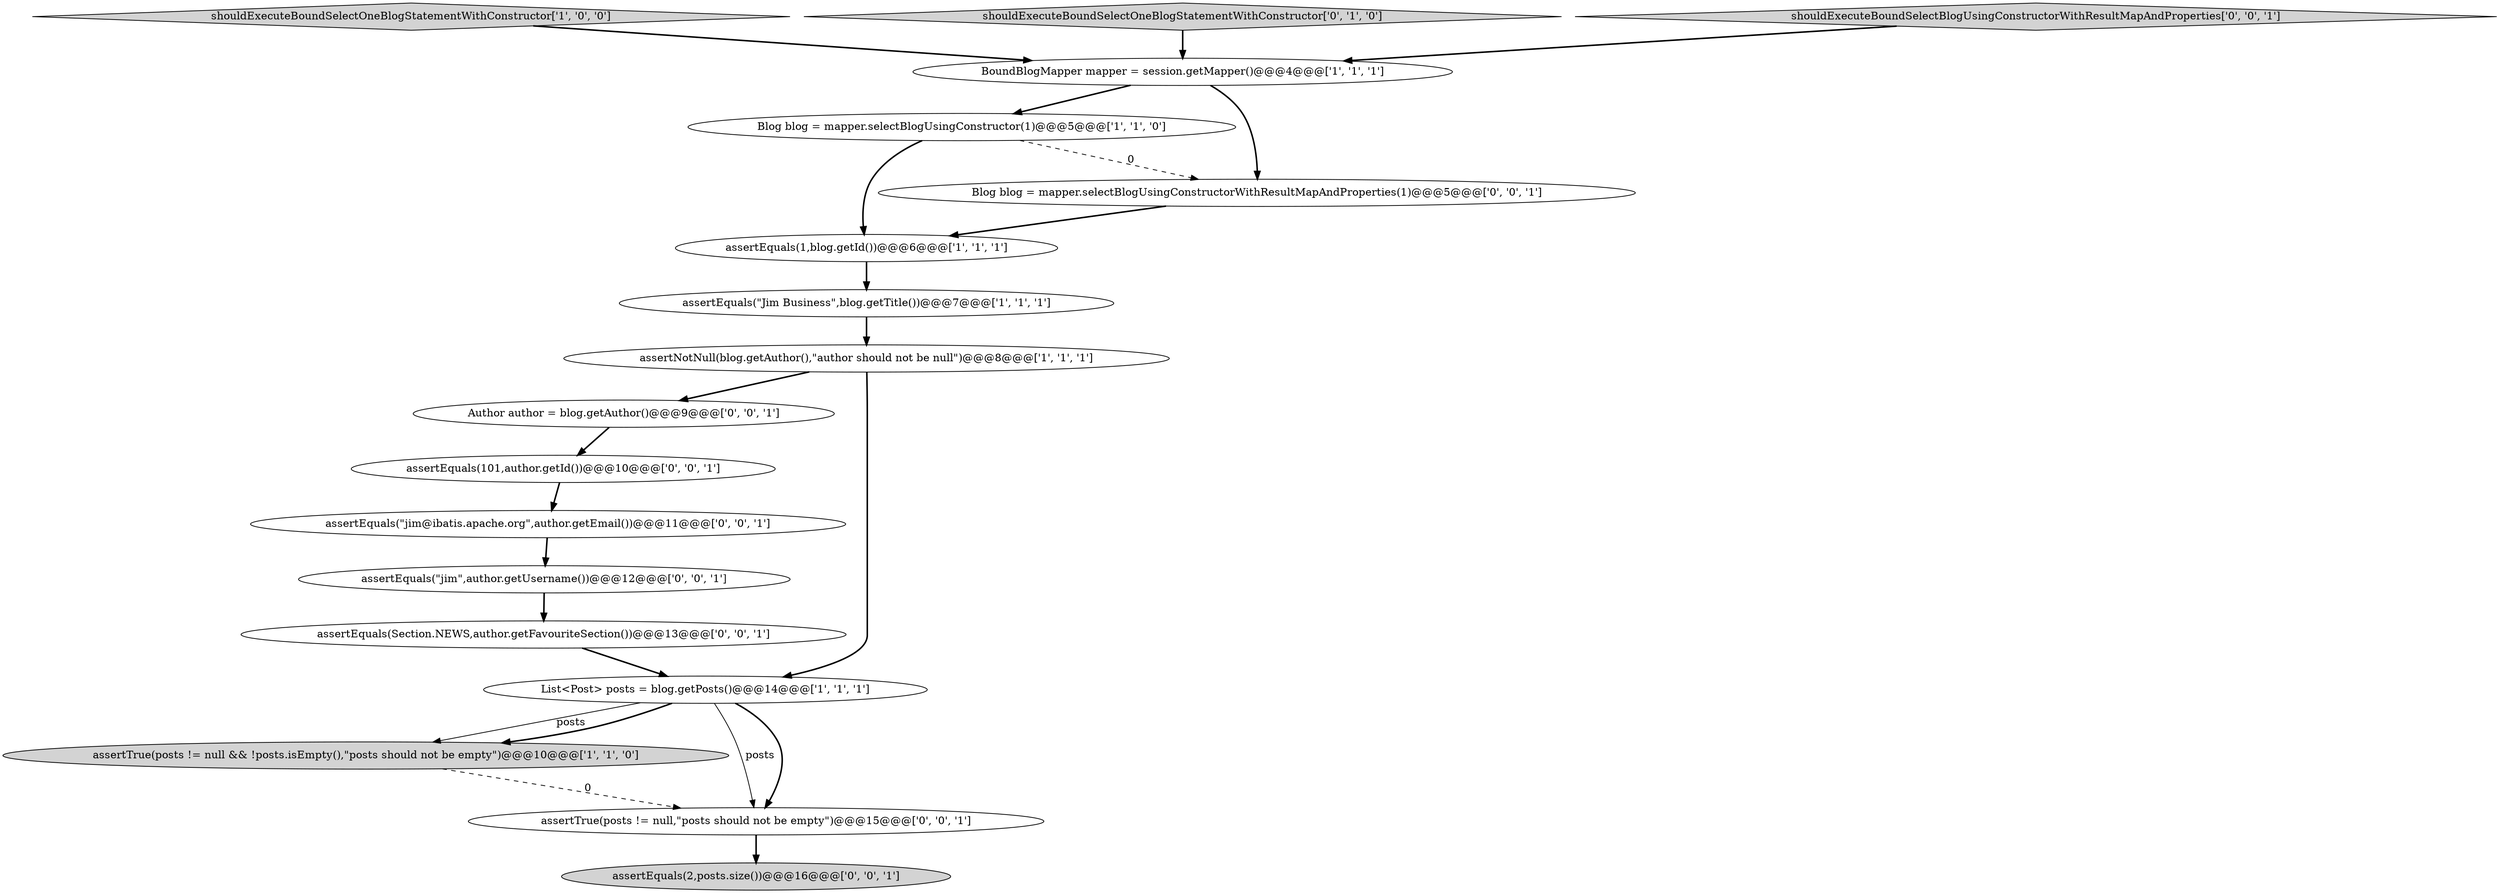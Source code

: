 digraph {
6 [style = filled, label = "shouldExecuteBoundSelectOneBlogStatementWithConstructor['1', '0', '0']", fillcolor = lightgray, shape = diamond image = "AAA0AAABBB1BBB"];
8 [style = filled, label = "shouldExecuteBoundSelectOneBlogStatementWithConstructor['0', '1', '0']", fillcolor = lightgray, shape = diamond image = "AAA0AAABBB2BBB"];
5 [style = filled, label = "assertTrue(posts != null && !posts.isEmpty(),\"posts should not be empty\")@@@10@@@['1', '1', '0']", fillcolor = lightgray, shape = ellipse image = "AAA0AAABBB1BBB"];
9 [style = filled, label = "assertEquals(101,author.getId())@@@10@@@['0', '0', '1']", fillcolor = white, shape = ellipse image = "AAA0AAABBB3BBB"];
10 [style = filled, label = "assertEquals(2,posts.size())@@@16@@@['0', '0', '1']", fillcolor = lightgray, shape = ellipse image = "AAA0AAABBB3BBB"];
4 [style = filled, label = "assertNotNull(blog.getAuthor(),\"author should not be null\")@@@8@@@['1', '1', '1']", fillcolor = white, shape = ellipse image = "AAA0AAABBB1BBB"];
12 [style = filled, label = "Author author = blog.getAuthor()@@@9@@@['0', '0', '1']", fillcolor = white, shape = ellipse image = "AAA0AAABBB3BBB"];
14 [style = filled, label = "assertEquals(Section.NEWS,author.getFavouriteSection())@@@13@@@['0', '0', '1']", fillcolor = white, shape = ellipse image = "AAA0AAABBB3BBB"];
16 [style = filled, label = "assertEquals(\"jim\",author.getUsername())@@@12@@@['0', '0', '1']", fillcolor = white, shape = ellipse image = "AAA0AAABBB3BBB"];
2 [style = filled, label = "Blog blog = mapper.selectBlogUsingConstructor(1)@@@5@@@['1', '1', '0']", fillcolor = white, shape = ellipse image = "AAA0AAABBB1BBB"];
3 [style = filled, label = "assertEquals(\"Jim Business\",blog.getTitle())@@@7@@@['1', '1', '1']", fillcolor = white, shape = ellipse image = "AAA0AAABBB1BBB"];
7 [style = filled, label = "assertEquals(1,blog.getId())@@@6@@@['1', '1', '1']", fillcolor = white, shape = ellipse image = "AAA0AAABBB1BBB"];
17 [style = filled, label = "Blog blog = mapper.selectBlogUsingConstructorWithResultMapAndProperties(1)@@@5@@@['0', '0', '1']", fillcolor = white, shape = ellipse image = "AAA0AAABBB3BBB"];
11 [style = filled, label = "shouldExecuteBoundSelectBlogUsingConstructorWithResultMapAndProperties['0', '0', '1']", fillcolor = lightgray, shape = diamond image = "AAA0AAABBB3BBB"];
0 [style = filled, label = "BoundBlogMapper mapper = session.getMapper()@@@4@@@['1', '1', '1']", fillcolor = white, shape = ellipse image = "AAA0AAABBB1BBB"];
13 [style = filled, label = "assertEquals(\"jim@ibatis.apache.org\",author.getEmail())@@@11@@@['0', '0', '1']", fillcolor = white, shape = ellipse image = "AAA0AAABBB3BBB"];
1 [style = filled, label = "List<Post> posts = blog.getPosts()@@@14@@@['1', '1', '1']", fillcolor = white, shape = ellipse image = "AAA0AAABBB1BBB"];
15 [style = filled, label = "assertTrue(posts != null,\"posts should not be empty\")@@@15@@@['0', '0', '1']", fillcolor = white, shape = ellipse image = "AAA0AAABBB3BBB"];
1->5 [style = solid, label="posts"];
8->0 [style = bold, label=""];
2->7 [style = bold, label=""];
2->17 [style = dashed, label="0"];
11->0 [style = bold, label=""];
6->0 [style = bold, label=""];
9->13 [style = bold, label=""];
4->1 [style = bold, label=""];
14->1 [style = bold, label=""];
7->3 [style = bold, label=""];
12->9 [style = bold, label=""];
13->16 [style = bold, label=""];
1->15 [style = solid, label="posts"];
16->14 [style = bold, label=""];
4->12 [style = bold, label=""];
1->15 [style = bold, label=""];
0->17 [style = bold, label=""];
0->2 [style = bold, label=""];
17->7 [style = bold, label=""];
15->10 [style = bold, label=""];
3->4 [style = bold, label=""];
5->15 [style = dashed, label="0"];
1->5 [style = bold, label=""];
}
